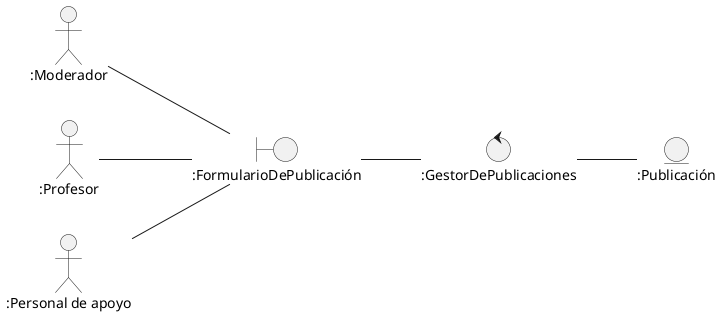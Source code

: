 @startuml UC7 Hacer una publicación

left to right direction

Actor ":Moderador" as moderador
Actor ":Profesor" as profe
Actor ":Personal de apoyo" as pa

boundary ":FormularioDePublicación" as form
control ":GestorDePublicaciones" as gestor
entity ":Publicación" as p

profe -- form
pa -- form
moderador -- form
form -- gestor
gestor -- p

@enduml